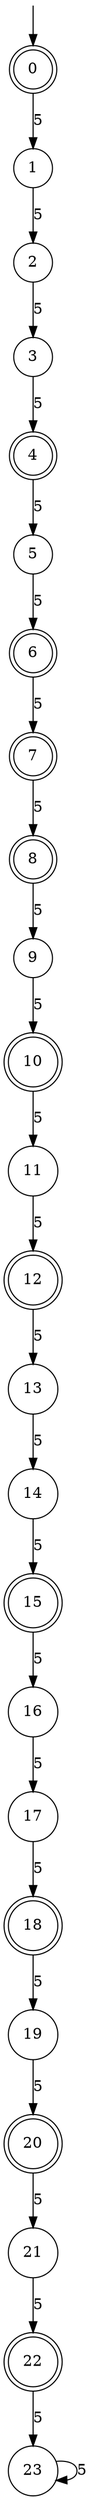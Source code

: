 digraph g {

	s0 [shape="doublecircle" label="0"];
	s1 [shape="circle" label="1"];
	s2 [shape="circle" label="2"];
	s3 [shape="circle" label="3"];
	s4 [shape="doublecircle" label="4"];
	s5 [shape="circle" label="5"];
	s6 [shape="doublecircle" label="6"];
	s7 [shape="doublecircle" label="7"];
	s8 [shape="doublecircle" label="8"];
	s9 [shape="circle" label="9"];
	s10 [shape="doublecircle" label="10"];
	s11 [shape="circle" label="11"];
	s12 [shape="doublecircle" label="12"];
	s13 [shape="circle" label="13"];
	s14 [shape="circle" label="14"];
	s15 [shape="doublecircle" label="15"];
	s16 [shape="circle" label="16"];
	s17 [shape="circle" label="17"];
	s18 [shape="doublecircle" label="18"];
	s19 [shape="circle" label="19"];
	s20 [shape="doublecircle" label="20"];
	s21 [shape="circle" label="21"];
	s22 [shape="doublecircle" label="22"];
	s23 [shape="circle" label="23"];
	s0 -> s1 [label="5"];
	s1 -> s2 [label="5"];
	s2 -> s3 [label="5"];
	s3 -> s4 [label="5"];
	s4 -> s5 [label="5"];
	s5 -> s6 [label="5"];
	s6 -> s7 [label="5"];
	s7 -> s8 [label="5"];
	s8 -> s9 [label="5"];
	s9 -> s10 [label="5"];
	s10 -> s11 [label="5"];
	s11 -> s12 [label="5"];
	s12 -> s13 [label="5"];
	s13 -> s14 [label="5"];
	s14 -> s15 [label="5"];
	s15 -> s16 [label="5"];
	s16 -> s17 [label="5"];
	s17 -> s18 [label="5"];
	s18 -> s19 [label="5"];
	s19 -> s20 [label="5"];
	s20 -> s21 [label="5"];
	s21 -> s22 [label="5"];
	s22 -> s23 [label="5"];
	s23 -> s23 [label="5"];

__start0 [label="" shape="none" width="0" height="0"];
__start0 -> s0;

}
